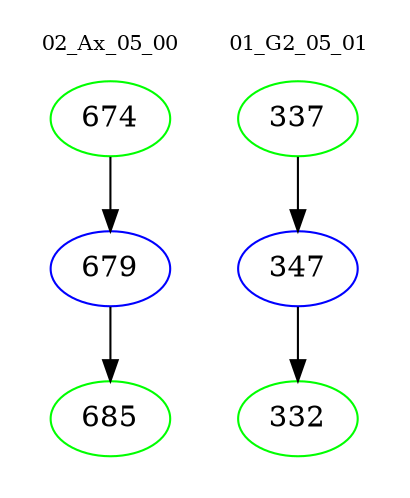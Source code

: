 digraph{
subgraph cluster_0 {
color = white
label = "02_Ax_05_00";
fontsize=10;
T0_674 [label="674", color="green"]
T0_674 -> T0_679 [color="black"]
T0_679 [label="679", color="blue"]
T0_679 -> T0_685 [color="black"]
T0_685 [label="685", color="green"]
}
subgraph cluster_1 {
color = white
label = "01_G2_05_01";
fontsize=10;
T1_337 [label="337", color="green"]
T1_337 -> T1_347 [color="black"]
T1_347 [label="347", color="blue"]
T1_347 -> T1_332 [color="black"]
T1_332 [label="332", color="green"]
}
}

